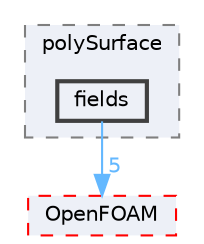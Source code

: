 digraph "src/surfMesh/polySurface/fields"
{
 // LATEX_PDF_SIZE
  bgcolor="transparent";
  edge [fontname=Helvetica,fontsize=10,labelfontname=Helvetica,labelfontsize=10];
  node [fontname=Helvetica,fontsize=10,shape=box,height=0.2,width=0.4];
  compound=true
  subgraph clusterdir_7b9a6746fecd8e6f6f5989ab0146b032 {
    graph [ bgcolor="#edf0f7", pencolor="grey50", label="polySurface", fontname=Helvetica,fontsize=10 style="filled,dashed", URL="dir_7b9a6746fecd8e6f6f5989ab0146b032.html",tooltip=""]
  dir_8d61834395f3c8528254dd0d4e58aa55 [label="fields", fillcolor="#edf0f7", color="grey25", style="filled,bold", URL="dir_8d61834395f3c8528254dd0d4e58aa55.html",tooltip=""];
  }
  dir_c5473ff19b20e6ec4dfe5c310b3778a8 [label="OpenFOAM", fillcolor="#edf0f7", color="red", style="filled,dashed", URL="dir_c5473ff19b20e6ec4dfe5c310b3778a8.html",tooltip=""];
  dir_8d61834395f3c8528254dd0d4e58aa55->dir_c5473ff19b20e6ec4dfe5c310b3778a8 [headlabel="5", labeldistance=1.5 headhref="dir_001337_002695.html" href="dir_001337_002695.html" color="steelblue1" fontcolor="steelblue1"];
}
